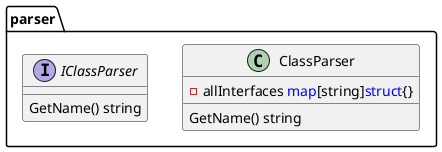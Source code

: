 @startuml
namespace parser {
    ' 类解析
    class ClassParser {
        ' 字段说明
        - allInterfaces <font color=blue>map</font>[string]<font color=blue>struct</font>{}
        ' 函数说明
        GetName() string
    }

    interface IClassParser {
        ' 获取名称
        GetName() string
    }

}
@enduml
